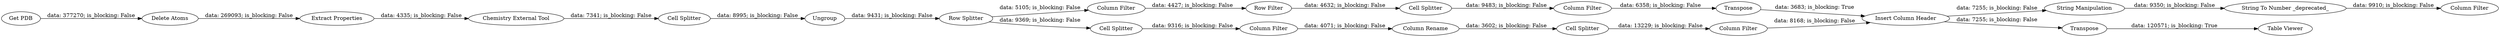 digraph {
	"599158715596114108_15147" [label="Insert Column Header"]
	"599158715596114108_15153" [label="Column Rename"]
	"599158715596114108_15182" [label="String Manipulation"]
	"599158715596114108_9764" [label="Get PDB"]
	"599158715596114108_15192" [label="Cell Splitter"]
	"599158715596114108_15198" [label="Cell Splitter"]
	"599158715596114108_15150" [label="Column Filter"]
	"599158715596114108_15148" [label=Transpose]
	"599158715596114108_15197" [label="Cell Splitter"]
	"599158715596114108_15139" [label="Row Splitter"]
	"599158715596114108_15143" [label="Column Filter"]
	"599158715596114108_15152" [label="Column Filter"]
	"599158715596114108_15145" [label="Row Filter"]
	"599158715596114108_9766" [label="Delete Atoms"]
	"599158715596114108_15183" [label="String To Number _deprecated_"]
	"599158715596114108_15132" [label=Ungroup]
	"599158715596114108_15181" [label="Column Filter"]
	"599158715596114108_15144" [label="Column Filter"]
	"599158715596114108_15146" [label=Transpose]
	"599158715596114108_15196" [label="Cell Splitter"]
	"599158715596114108_15189" [label="Table Viewer"]
	"599158715596114108_15193" [label="Extract Properties"]
	"599158715596114108_15190" [label="Chemistry External Tool"]
	"599158715596114108_15198" -> "599158715596114108_15152" [label="data: 13229; is_blocking: False"]
	"599158715596114108_15132" -> "599158715596114108_15139" [label="data: 9431; is_blocking: False"]
	"599158715596114108_15192" -> "599158715596114108_15132" [label="data: 8995; is_blocking: False"]
	"599158715596114108_15145" -> "599158715596114108_15197" [label="data: 4632; is_blocking: False"]
	"599158715596114108_15153" -> "599158715596114108_15198" [label="data: 3602; is_blocking: False"]
	"599158715596114108_15144" -> "599158715596114108_15153" [label="data: 4071; is_blocking: False"]
	"599158715596114108_15152" -> "599158715596114108_15147" [label="data: 8168; is_blocking: False"]
	"599158715596114108_9764" -> "599158715596114108_9766" [label="data: 377270; is_blocking: False"]
	"599158715596114108_15183" -> "599158715596114108_15181" [label="data: 9910; is_blocking: False"]
	"599158715596114108_15147" -> "599158715596114108_15182" [label="data: 7255; is_blocking: False"]
	"599158715596114108_15139" -> "599158715596114108_15143" [label="data: 5105; is_blocking: False"]
	"599158715596114108_15139" -> "599158715596114108_15196" [label="data: 9369; is_blocking: False"]
	"599158715596114108_15146" -> "599158715596114108_15147" [label="data: 3683; is_blocking: True"]
	"599158715596114108_15143" -> "599158715596114108_15145" [label="data: 4427; is_blocking: False"]
	"599158715596114108_15150" -> "599158715596114108_15146" [label="data: 6358; is_blocking: False"]
	"599158715596114108_15190" -> "599158715596114108_15192" [label="data: 7341; is_blocking: False"]
	"599158715596114108_9766" -> "599158715596114108_15193" [label="data: 269093; is_blocking: False"]
	"599158715596114108_15182" -> "599158715596114108_15183" [label="data: 9350; is_blocking: False"]
	"599158715596114108_15148" -> "599158715596114108_15189" [label="data: 120571; is_blocking: True"]
	"599158715596114108_15193" -> "599158715596114108_15190" [label="data: 4335; is_blocking: False"]
	"599158715596114108_15196" -> "599158715596114108_15144" [label="data: 9316; is_blocking: False"]
	"599158715596114108_15147" -> "599158715596114108_15148" [label="data: 7255; is_blocking: False"]
	"599158715596114108_15197" -> "599158715596114108_15150" [label="data: 9483; is_blocking: False"]
	rankdir=LR
}
